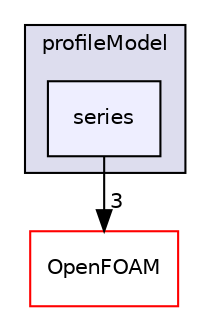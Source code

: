 digraph "src/fvOptions/sources/derived/rotorDiskSource/profileModel/series" {
  bgcolor=transparent;
  compound=true
  node [ fontsize="10", fontname="Helvetica"];
  edge [ labelfontsize="10", labelfontname="Helvetica"];
  subgraph clusterdir_ef866e3928e9d95cd0d823d33cd5ed92 {
    graph [ bgcolor="#ddddee", pencolor="black", label="profileModel" fontname="Helvetica", fontsize="10", URL="dir_ef866e3928e9d95cd0d823d33cd5ed92.html"]
  dir_fbc039163f4f62e1c7af0f74f25cf63d [shape=box, label="series", style="filled", fillcolor="#eeeeff", pencolor="black", URL="dir_fbc039163f4f62e1c7af0f74f25cf63d.html"];
  }
  dir_c5473ff19b20e6ec4dfe5c310b3778a8 [shape=box label="OpenFOAM" color="red" URL="dir_c5473ff19b20e6ec4dfe5c310b3778a8.html"];
  dir_fbc039163f4f62e1c7af0f74f25cf63d->dir_c5473ff19b20e6ec4dfe5c310b3778a8 [headlabel="3", labeldistance=1.5 headhref="dir_001330_001887.html"];
}
